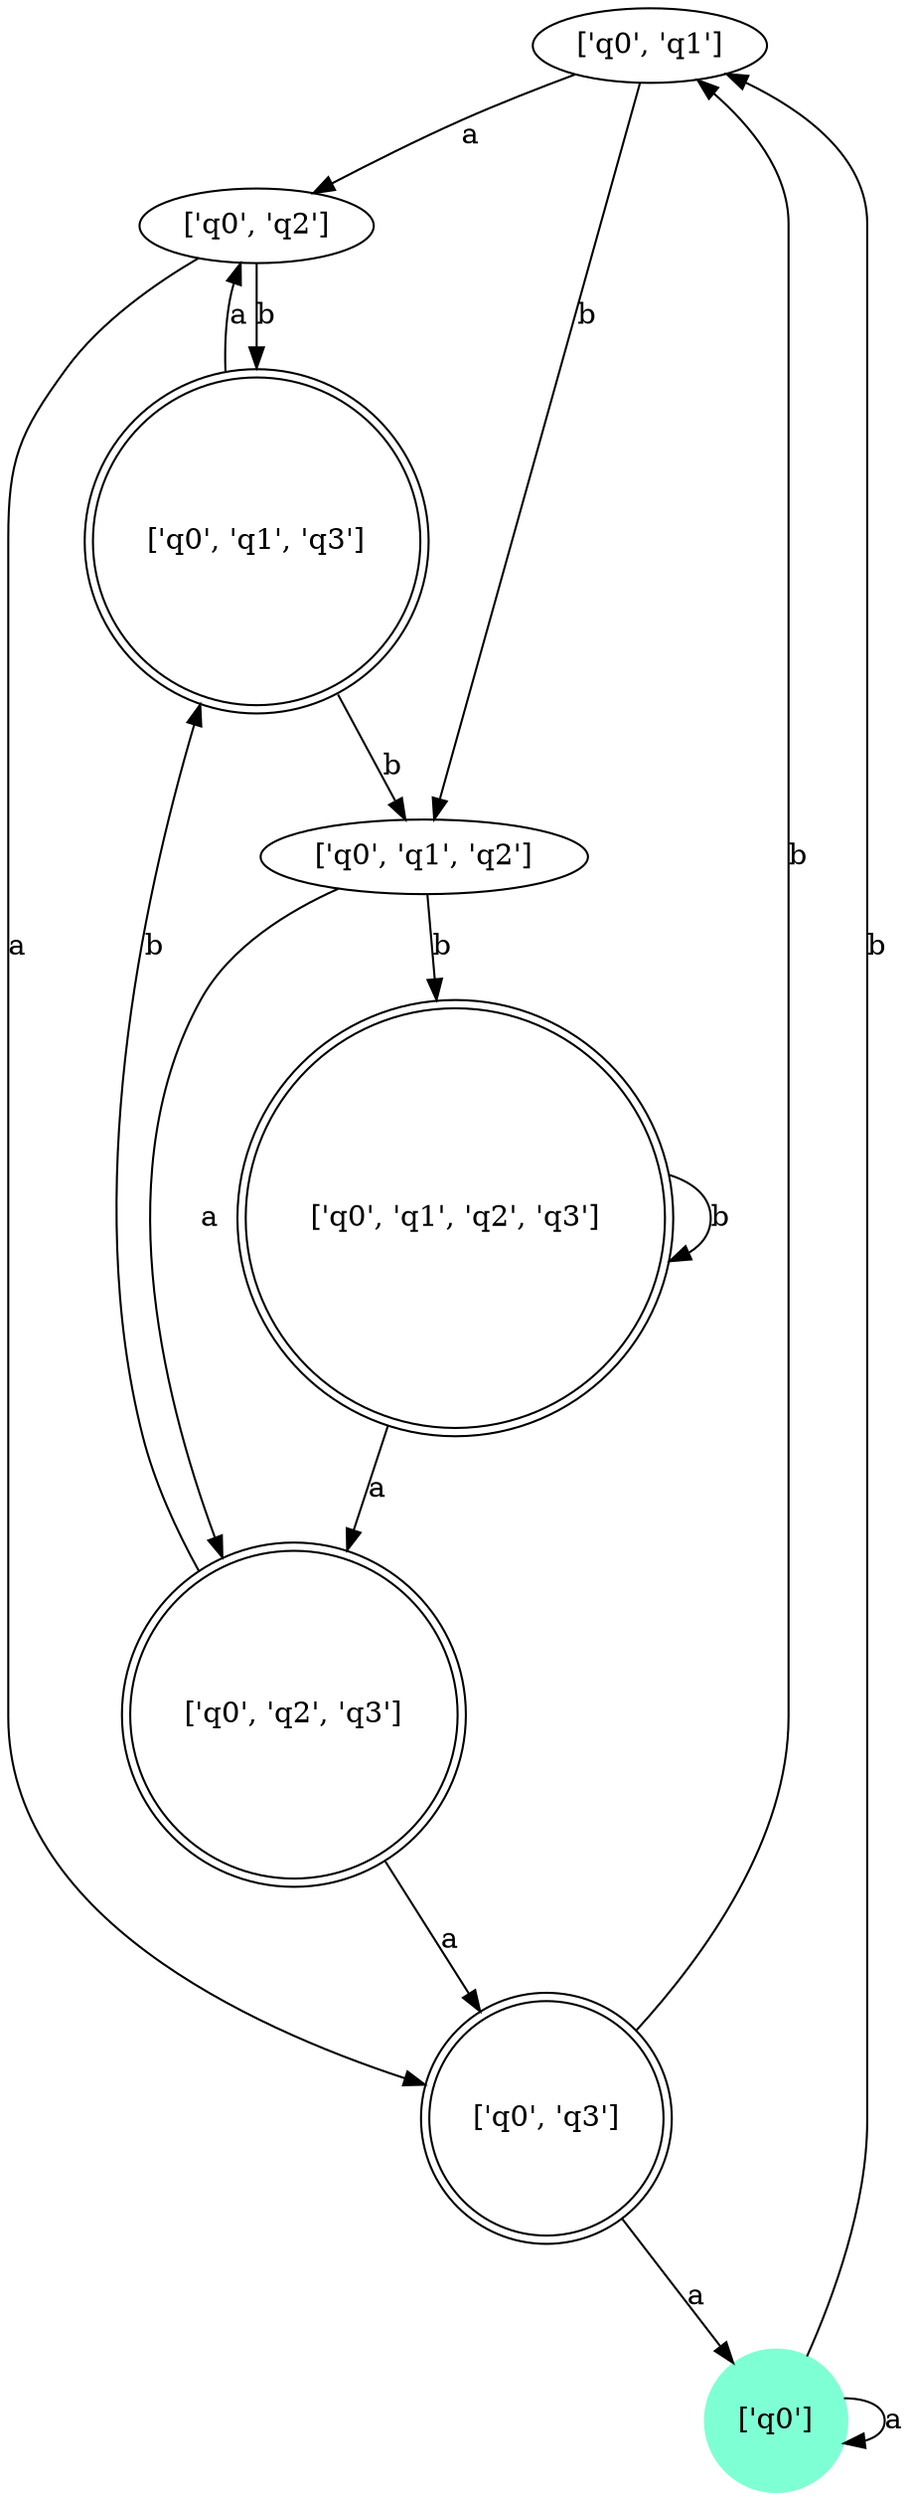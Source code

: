 // FSM
digraph {
	"['q0', 'q1']"
	"['q0', 'q2']"
	"['q0', 'q1', 'q2']"
	node [shape=doublecircle]
	"['q0', 'q1', 'q2', 'q3']"
	"['q0', 'q2', 'q3']"
	"['q0', 'q1', 'q3']"
	"['q0', 'q3']"
	node [color=aquamarine shape=circle style=filled]
	"['q0']"
	node [shape=circle]
	"['q0']" -> "['q0']" [label=a]
	"['q0']" -> "['q0', 'q1']" [label=b]
	"['q0', 'q1']" -> "['q0', 'q2']" [label=a]
	"['q0', 'q1']" -> "['q0', 'q1', 'q2']" [label=b]
	"['q0', 'q2']" -> "['q0', 'q3']" [label=a]
	"['q0', 'q2']" -> "['q0', 'q1', 'q3']" [label=b]
	"['q0', 'q1', 'q2']" -> "['q0', 'q2', 'q3']" [label=a]
	"['q0', 'q1', 'q2']" -> "['q0', 'q1', 'q2', 'q3']" [label=b]
	"['q0', 'q3']" -> "['q0']" [label=a]
	"['q0', 'q3']" -> "['q0', 'q1']" [label=b]
	"['q0', 'q1', 'q3']" -> "['q0', 'q2']" [label=a]
	"['q0', 'q1', 'q3']" -> "['q0', 'q1', 'q2']" [label=b]
	"['q0', 'q2', 'q3']" -> "['q0', 'q3']" [label=a]
	"['q0', 'q2', 'q3']" -> "['q0', 'q1', 'q3']" [label=b]
	"['q0', 'q1', 'q2', 'q3']" -> "['q0', 'q2', 'q3']" [label=a]
	"['q0', 'q1', 'q2', 'q3']" -> "['q0', 'q1', 'q2', 'q3']" [label=b]
}

